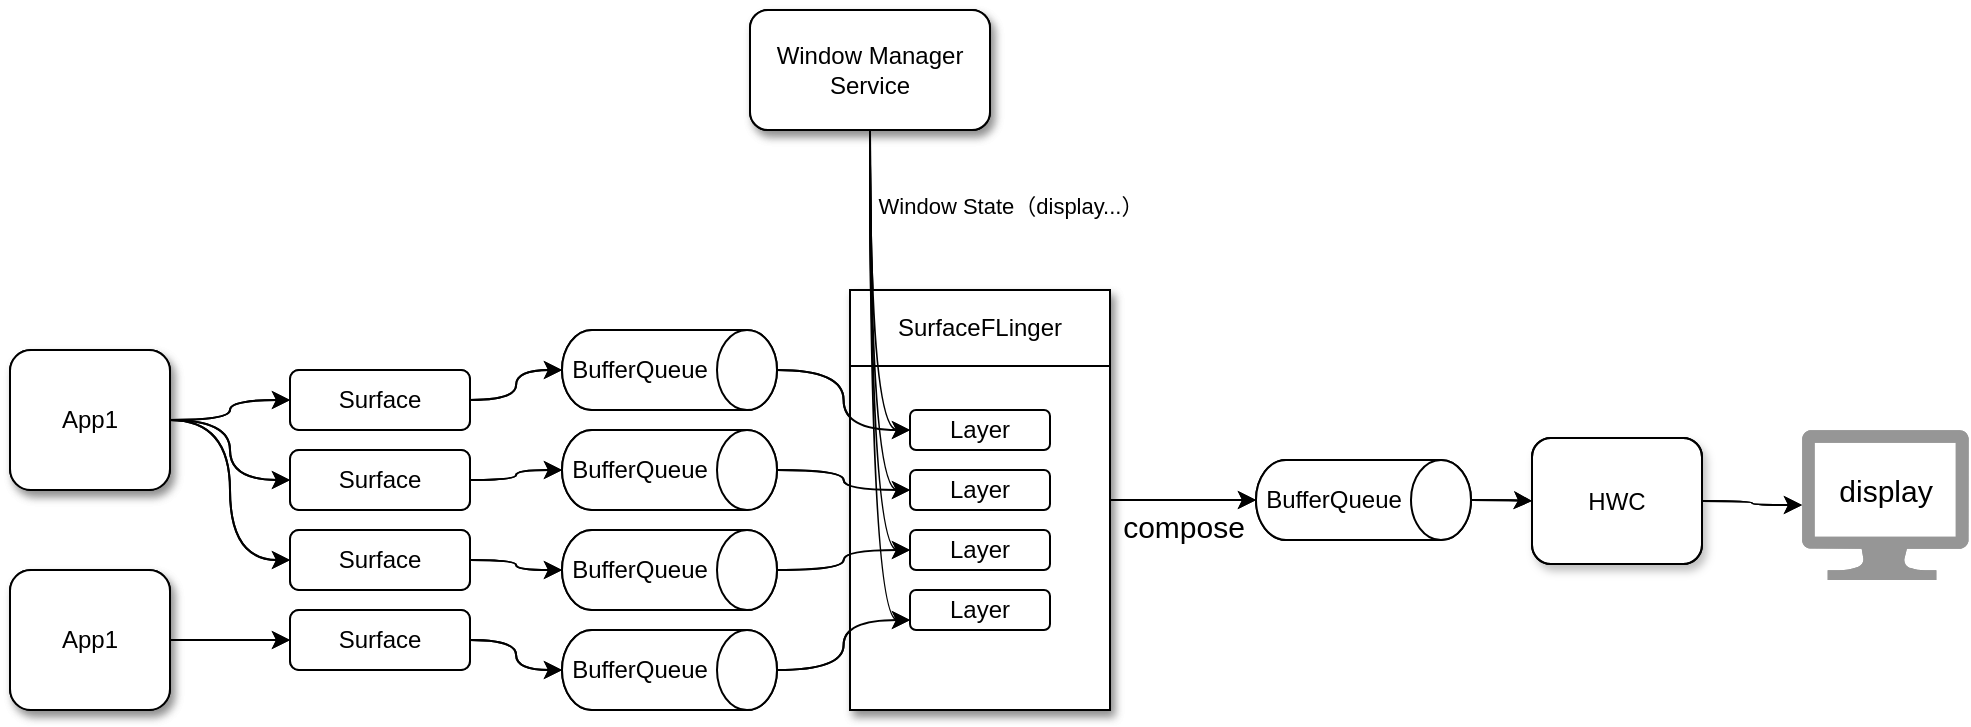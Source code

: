 <mxfile version="14.5.1" type="device"><diagram id="KfxRXx4p0NUKMPjaJz_G" name="第 1 页"><mxGraphModel dx="1322" dy="1377" grid="1" gridSize="10" guides="1" tooltips="1" connect="1" arrows="1" fold="1" page="1" pageScale="1" pageWidth="1654" pageHeight="2336" math="0" shadow="0"><root><mxCell id="0"/><mxCell id="1" parent="0"/><mxCell id="M2QyoOXlE_Hizz_GF3b5-8" style="edgeStyle=orthogonalEdgeStyle;rounded=0;orthogonalLoop=1;jettySize=auto;html=1;exitX=1;exitY=0.5;exitDx=0;exitDy=0;entryX=0;entryY=0.5;entryDx=0;entryDy=0;curved=1;labelBackgroundColor=#ffffff;" edge="1" parent="1" source="M2QyoOXlE_Hizz_GF3b5-1" target="M2QyoOXlE_Hizz_GF3b5-6"><mxGeometry relative="1" as="geometry"/></mxCell><mxCell id="M2QyoOXlE_Hizz_GF3b5-9" style="edgeStyle=orthogonalEdgeStyle;rounded=0;orthogonalLoop=1;jettySize=auto;html=1;exitX=1;exitY=0.5;exitDx=0;exitDy=0;entryX=0;entryY=0.5;entryDx=0;entryDy=0;curved=1;labelBackgroundColor=#ffffff;" edge="1" parent="1" source="M2QyoOXlE_Hizz_GF3b5-1" target="M2QyoOXlE_Hizz_GF3b5-4"><mxGeometry relative="1" as="geometry"/></mxCell><mxCell id="M2QyoOXlE_Hizz_GF3b5-10" style="edgeStyle=orthogonalEdgeStyle;rounded=0;orthogonalLoop=1;jettySize=auto;html=1;exitX=1;exitY=0.5;exitDx=0;exitDy=0;entryX=0;entryY=0.5;entryDx=0;entryDy=0;curved=1;labelBackgroundColor=#ffffff;" edge="1" parent="1" source="M2QyoOXlE_Hizz_GF3b5-1" target="M2QyoOXlE_Hizz_GF3b5-3"><mxGeometry relative="1" as="geometry"/></mxCell><mxCell id="M2QyoOXlE_Hizz_GF3b5-1" value="App1" style="rounded=1;whiteSpace=wrap;html=1;shadow=1;labelBackgroundColor=#ffffff;" vertex="1" parent="1"><mxGeometry x="40" y="310" width="80" height="70" as="geometry"/></mxCell><mxCell id="M2QyoOXlE_Hizz_GF3b5-7" style="edgeStyle=orthogonalEdgeStyle;rounded=0;orthogonalLoop=1;jettySize=auto;html=1;exitX=1;exitY=0.5;exitDx=0;exitDy=0;entryX=0;entryY=0.5;entryDx=0;entryDy=0;labelBackgroundColor=#ffffff;" edge="1" parent="1" source="M2QyoOXlE_Hizz_GF3b5-2" target="M2QyoOXlE_Hizz_GF3b5-5"><mxGeometry relative="1" as="geometry"/></mxCell><mxCell id="M2QyoOXlE_Hizz_GF3b5-2" value="App1" style="rounded=1;whiteSpace=wrap;html=1;shadow=1;labelBackgroundColor=#ffffff;" vertex="1" parent="1"><mxGeometry x="40" y="420" width="80" height="70" as="geometry"/></mxCell><mxCell id="M2QyoOXlE_Hizz_GF3b5-26" style="edgeStyle=orthogonalEdgeStyle;curved=1;rounded=0;orthogonalLoop=1;jettySize=auto;html=1;exitX=1;exitY=0.5;exitDx=0;exitDy=0;entryX=0.5;entryY=1;entryDx=0;entryDy=0;entryPerimeter=0;labelBackgroundColor=#ffffff;" edge="1" parent="1" source="M2QyoOXlE_Hizz_GF3b5-3" target="M2QyoOXlE_Hizz_GF3b5-12"><mxGeometry relative="1" as="geometry"/></mxCell><mxCell id="M2QyoOXlE_Hizz_GF3b5-3" value="Surface" style="rounded=1;whiteSpace=wrap;html=1;sketch=0;labelBackgroundColor=#ffffff;" vertex="1" parent="1"><mxGeometry x="180" y="320" width="90" height="30" as="geometry"/></mxCell><mxCell id="M2QyoOXlE_Hizz_GF3b5-27" style="edgeStyle=orthogonalEdgeStyle;curved=1;rounded=0;orthogonalLoop=1;jettySize=auto;html=1;exitX=1;exitY=0.5;exitDx=0;exitDy=0;entryX=0.5;entryY=1;entryDx=0;entryDy=0;entryPerimeter=0;labelBackgroundColor=#ffffff;" edge="1" parent="1" source="M2QyoOXlE_Hizz_GF3b5-4" target="M2QyoOXlE_Hizz_GF3b5-18"><mxGeometry relative="1" as="geometry"/></mxCell><mxCell id="M2QyoOXlE_Hizz_GF3b5-4" value="Surface" style="rounded=1;whiteSpace=wrap;html=1;sketch=0;labelBackgroundColor=#ffffff;" vertex="1" parent="1"><mxGeometry x="180" y="360" width="90" height="30" as="geometry"/></mxCell><mxCell id="M2QyoOXlE_Hizz_GF3b5-29" style="edgeStyle=orthogonalEdgeStyle;curved=1;rounded=0;orthogonalLoop=1;jettySize=auto;html=1;exitX=1;exitY=0.5;exitDx=0;exitDy=0;entryX=0.5;entryY=1;entryDx=0;entryDy=0;entryPerimeter=0;labelBackgroundColor=#ffffff;" edge="1" parent="1" source="M2QyoOXlE_Hizz_GF3b5-5" target="M2QyoOXlE_Hizz_GF3b5-24"><mxGeometry relative="1" as="geometry"/></mxCell><mxCell id="M2QyoOXlE_Hizz_GF3b5-5" value="Surface" style="rounded=1;whiteSpace=wrap;html=1;sketch=0;labelBackgroundColor=#ffffff;" vertex="1" parent="1"><mxGeometry x="180" y="440" width="90" height="30" as="geometry"/></mxCell><mxCell id="M2QyoOXlE_Hizz_GF3b5-28" style="edgeStyle=orthogonalEdgeStyle;curved=1;rounded=0;orthogonalLoop=1;jettySize=auto;html=1;exitX=1;exitY=0.5;exitDx=0;exitDy=0;entryX=0.5;entryY=1;entryDx=0;entryDy=0;entryPerimeter=0;labelBackgroundColor=#ffffff;" edge="1" parent="1" source="M2QyoOXlE_Hizz_GF3b5-6" target="M2QyoOXlE_Hizz_GF3b5-21"><mxGeometry relative="1" as="geometry"/></mxCell><mxCell id="M2QyoOXlE_Hizz_GF3b5-6" value="Surface" style="rounded=1;whiteSpace=wrap;html=1;sketch=0;labelBackgroundColor=#ffffff;" vertex="1" parent="1"><mxGeometry x="180" y="400" width="90" height="30" as="geometry"/></mxCell><mxCell id="M2QyoOXlE_Hizz_GF3b5-14" value="" style="group;labelBackgroundColor=#ffffff;" vertex="1" connectable="0" parent="1"><mxGeometry x="316" y="300" width="107.5" height="40" as="geometry"/></mxCell><mxCell id="M2QyoOXlE_Hizz_GF3b5-12" value="" style="shape=cylinder3;whiteSpace=wrap;html=1;boundedLbl=1;backgroundOutline=1;size=15;rotation=90;labelBackgroundColor=#ffffff;" vertex="1" parent="M2QyoOXlE_Hizz_GF3b5-14"><mxGeometry x="33.75" y="-33.75" width="40" height="107.5" as="geometry"/></mxCell><mxCell id="M2QyoOXlE_Hizz_GF3b5-13" value="BufferQueue" style="text;html=1;strokeColor=none;fillColor=none;align=center;verticalAlign=middle;whiteSpace=wrap;rounded=0;labelBackgroundColor=#ffffff;" vertex="1" parent="M2QyoOXlE_Hizz_GF3b5-14"><mxGeometry x="19" y="10" width="40" height="20" as="geometry"/></mxCell><mxCell id="M2QyoOXlE_Hizz_GF3b5-17" value="" style="group;labelBackgroundColor=#ffffff;" vertex="1" connectable="0" parent="1"><mxGeometry x="316" y="350" width="107.5" height="40" as="geometry"/></mxCell><mxCell id="M2QyoOXlE_Hizz_GF3b5-18" value="" style="shape=cylinder3;whiteSpace=wrap;html=1;boundedLbl=1;backgroundOutline=1;size=15;rotation=90;labelBackgroundColor=#ffffff;" vertex="1" parent="M2QyoOXlE_Hizz_GF3b5-17"><mxGeometry x="33.75" y="-33.75" width="40" height="107.5" as="geometry"/></mxCell><mxCell id="M2QyoOXlE_Hizz_GF3b5-19" value="BufferQueue" style="text;html=1;strokeColor=none;fillColor=none;align=center;verticalAlign=middle;whiteSpace=wrap;rounded=0;labelBackgroundColor=#ffffff;" vertex="1" parent="M2QyoOXlE_Hizz_GF3b5-17"><mxGeometry x="19" y="10" width="40" height="20" as="geometry"/></mxCell><mxCell id="M2QyoOXlE_Hizz_GF3b5-20" value="" style="group;labelBackgroundColor=#ffffff;" vertex="1" connectable="0" parent="1"><mxGeometry x="316" y="400" width="107.5" height="40" as="geometry"/></mxCell><mxCell id="M2QyoOXlE_Hizz_GF3b5-21" value="" style="shape=cylinder3;whiteSpace=wrap;html=1;boundedLbl=1;backgroundOutline=1;size=15;rotation=90;labelBackgroundColor=#ffffff;" vertex="1" parent="M2QyoOXlE_Hizz_GF3b5-20"><mxGeometry x="33.75" y="-33.75" width="40" height="107.5" as="geometry"/></mxCell><mxCell id="M2QyoOXlE_Hizz_GF3b5-22" value="BufferQueue" style="text;html=1;strokeColor=none;fillColor=none;align=center;verticalAlign=middle;whiteSpace=wrap;rounded=0;labelBackgroundColor=#ffffff;" vertex="1" parent="M2QyoOXlE_Hizz_GF3b5-20"><mxGeometry x="19" y="10" width="40" height="20" as="geometry"/></mxCell><mxCell id="M2QyoOXlE_Hizz_GF3b5-23" value="" style="group;labelBackgroundColor=#ffffff;" vertex="1" connectable="0" parent="1"><mxGeometry x="316" y="450" width="107.5" height="40" as="geometry"/></mxCell><mxCell id="M2QyoOXlE_Hizz_GF3b5-24" value="" style="shape=cylinder3;whiteSpace=wrap;html=1;boundedLbl=1;backgroundOutline=1;size=15;rotation=90;labelBackgroundColor=#ffffff;" vertex="1" parent="M2QyoOXlE_Hizz_GF3b5-23"><mxGeometry x="33.75" y="-33.75" width="40" height="107.5" as="geometry"/></mxCell><mxCell id="M2QyoOXlE_Hizz_GF3b5-25" value="BufferQueue" style="text;html=1;strokeColor=none;fillColor=none;align=center;verticalAlign=middle;whiteSpace=wrap;rounded=0;labelBackgroundColor=#ffffff;" vertex="1" parent="M2QyoOXlE_Hizz_GF3b5-23"><mxGeometry x="19" y="10" width="40" height="20" as="geometry"/></mxCell><mxCell id="M2QyoOXlE_Hizz_GF3b5-50" style="edgeStyle=orthogonalEdgeStyle;curved=1;rounded=0;orthogonalLoop=1;jettySize=auto;html=1;exitX=1;exitY=0.5;exitDx=0;exitDy=0;entryX=0.5;entryY=1;entryDx=0;entryDy=0;entryPerimeter=0;labelBackgroundColor=#ffffff;" edge="1" parent="1" source="M2QyoOXlE_Hizz_GF3b5-30" target="M2QyoOXlE_Hizz_GF3b5-45"><mxGeometry relative="1" as="geometry"/></mxCell><mxCell id="M2QyoOXlE_Hizz_GF3b5-30" value="" style="rounded=0;whiteSpace=wrap;html=1;shadow=1;labelBackgroundColor=#ffffff;" vertex="1" parent="1"><mxGeometry x="460" y="280" width="130" height="210" as="geometry"/></mxCell><mxCell id="M2QyoOXlE_Hizz_GF3b5-31" value="SurfaceFLinger" style="rounded=0;whiteSpace=wrap;html=1;labelBackgroundColor=#ffffff;" vertex="1" parent="1"><mxGeometry x="460" y="280" width="130" height="38" as="geometry"/></mxCell><mxCell id="M2QyoOXlE_Hizz_GF3b5-33" value="Layer" style="rounded=1;whiteSpace=wrap;html=1;labelBackgroundColor=#ffffff;" vertex="1" parent="1"><mxGeometry x="490" y="340" width="70" height="20" as="geometry"/></mxCell><mxCell id="M2QyoOXlE_Hizz_GF3b5-34" value="Layer" style="rounded=1;whiteSpace=wrap;html=1;labelBackgroundColor=#ffffff;" vertex="1" parent="1"><mxGeometry x="490" y="370" width="70" height="20" as="geometry"/></mxCell><mxCell id="M2QyoOXlE_Hizz_GF3b5-35" value="Layer" style="rounded=1;whiteSpace=wrap;html=1;labelBackgroundColor=#ffffff;" vertex="1" parent="1"><mxGeometry x="490" y="400" width="70" height="20" as="geometry"/></mxCell><mxCell id="M2QyoOXlE_Hizz_GF3b5-36" value="Layer" style="rounded=1;whiteSpace=wrap;html=1;labelBackgroundColor=#ffffff;" vertex="1" parent="1"><mxGeometry x="490" y="430" width="70" height="20" as="geometry"/></mxCell><mxCell id="M2QyoOXlE_Hizz_GF3b5-37" style="edgeStyle=orthogonalEdgeStyle;curved=1;rounded=0;orthogonalLoop=1;jettySize=auto;html=1;exitX=0.5;exitY=0;exitDx=0;exitDy=0;exitPerimeter=0;entryX=0;entryY=0.5;entryDx=0;entryDy=0;labelBackgroundColor=#ffffff;" edge="1" parent="1" source="M2QyoOXlE_Hizz_GF3b5-12" target="M2QyoOXlE_Hizz_GF3b5-33"><mxGeometry relative="1" as="geometry"/></mxCell><mxCell id="M2QyoOXlE_Hizz_GF3b5-38" style="edgeStyle=orthogonalEdgeStyle;curved=1;rounded=0;orthogonalLoop=1;jettySize=auto;html=1;exitX=0.5;exitY=0;exitDx=0;exitDy=0;exitPerimeter=0;entryX=0;entryY=0.5;entryDx=0;entryDy=0;labelBackgroundColor=#ffffff;" edge="1" parent="1" source="M2QyoOXlE_Hizz_GF3b5-18" target="M2QyoOXlE_Hizz_GF3b5-34"><mxGeometry relative="1" as="geometry"/></mxCell><mxCell id="M2QyoOXlE_Hizz_GF3b5-39" style="edgeStyle=orthogonalEdgeStyle;curved=1;rounded=0;orthogonalLoop=1;jettySize=auto;html=1;exitX=0.5;exitY=0;exitDx=0;exitDy=0;exitPerimeter=0;entryX=0;entryY=0.5;entryDx=0;entryDy=0;labelBackgroundColor=#ffffff;" edge="1" parent="1" source="M2QyoOXlE_Hizz_GF3b5-21" target="M2QyoOXlE_Hizz_GF3b5-35"><mxGeometry relative="1" as="geometry"/></mxCell><mxCell id="M2QyoOXlE_Hizz_GF3b5-40" style="edgeStyle=orthogonalEdgeStyle;curved=1;rounded=0;orthogonalLoop=1;jettySize=auto;html=1;exitX=0.5;exitY=0;exitDx=0;exitDy=0;exitPerimeter=0;entryX=0;entryY=0.75;entryDx=0;entryDy=0;labelBackgroundColor=#ffffff;" edge="1" parent="1" source="M2QyoOXlE_Hizz_GF3b5-24" target="M2QyoOXlE_Hizz_GF3b5-36"><mxGeometry relative="1" as="geometry"/></mxCell><mxCell id="M2QyoOXlE_Hizz_GF3b5-42" style="edgeStyle=orthogonalEdgeStyle;curved=1;rounded=0;orthogonalLoop=1;jettySize=auto;html=1;exitX=0.5;exitY=1;exitDx=0;exitDy=0;entryX=0;entryY=0.5;entryDx=0;entryDy=0;labelBackgroundColor=#ffffff;" edge="1" parent="1" source="M2QyoOXlE_Hizz_GF3b5-41" target="M2QyoOXlE_Hizz_GF3b5-33"><mxGeometry relative="1" as="geometry"/></mxCell><mxCell id="M2QyoOXlE_Hizz_GF3b5-43" value="Window State（display...）" style="edgeLabel;html=1;align=center;verticalAlign=middle;resizable=0;points=[];labelBackgroundColor=#ffffff;" vertex="1" connectable="0" parent="M2QyoOXlE_Hizz_GF3b5-42"><mxGeometry x="-0.553" y="2" relative="1" as="geometry"><mxPoint x="67.99" as="offset"/></mxGeometry></mxCell><mxCell id="M2QyoOXlE_Hizz_GF3b5-57" style="edgeStyle=orthogonalEdgeStyle;curved=1;rounded=0;orthogonalLoop=1;jettySize=auto;html=1;exitX=0.5;exitY=1;exitDx=0;exitDy=0;entryX=0;entryY=0.5;entryDx=0;entryDy=0;fontSize=15;labelBackgroundColor=#ffffff;" edge="1" parent="1" source="M2QyoOXlE_Hizz_GF3b5-41" target="M2QyoOXlE_Hizz_GF3b5-34"><mxGeometry relative="1" as="geometry"/></mxCell><mxCell id="M2QyoOXlE_Hizz_GF3b5-58" style="edgeStyle=orthogonalEdgeStyle;curved=1;rounded=0;orthogonalLoop=1;jettySize=auto;html=1;exitX=0.5;exitY=1;exitDx=0;exitDy=0;entryX=0;entryY=0.5;entryDx=0;entryDy=0;fontSize=15;labelBackgroundColor=#ffffff;" edge="1" parent="1" source="M2QyoOXlE_Hizz_GF3b5-41" target="M2QyoOXlE_Hizz_GF3b5-35"><mxGeometry relative="1" as="geometry"/></mxCell><mxCell id="M2QyoOXlE_Hizz_GF3b5-59" style="edgeStyle=orthogonalEdgeStyle;curved=1;rounded=0;orthogonalLoop=1;jettySize=auto;html=1;exitX=0.5;exitY=1;exitDx=0;exitDy=0;entryX=0;entryY=0.75;entryDx=0;entryDy=0;fontSize=15;labelBackgroundColor=#ffffff;" edge="1" parent="1" source="M2QyoOXlE_Hizz_GF3b5-41" target="M2QyoOXlE_Hizz_GF3b5-36"><mxGeometry relative="1" as="geometry"/></mxCell><mxCell id="M2QyoOXlE_Hizz_GF3b5-41" value="Window Manager Service" style="rounded=1;whiteSpace=wrap;html=1;shadow=1;labelBackgroundColor=#ffffff;" vertex="1" parent="1"><mxGeometry x="410" y="140" width="120" height="60" as="geometry"/></mxCell><mxCell id="M2QyoOXlE_Hizz_GF3b5-44" value="" style="group;shadow=0;labelBackgroundColor=#ffffff;" vertex="1" connectable="0" parent="1"><mxGeometry x="656" y="365" width="107.5" height="40" as="geometry"/></mxCell><mxCell id="M2QyoOXlE_Hizz_GF3b5-45" value="" style="shape=cylinder3;whiteSpace=wrap;html=1;boundedLbl=1;backgroundOutline=1;size=15;rotation=90;labelBackgroundColor=#ffffff;" vertex="1" parent="M2QyoOXlE_Hizz_GF3b5-44"><mxGeometry x="40.75" y="-33.75" width="40" height="107.5" as="geometry"/></mxCell><mxCell id="M2QyoOXlE_Hizz_GF3b5-46" value="BufferQueue" style="text;html=1;strokeColor=none;fillColor=none;align=center;verticalAlign=middle;whiteSpace=wrap;rounded=0;labelBackgroundColor=#ffffff;" vertex="1" parent="M2QyoOXlE_Hizz_GF3b5-44"><mxGeometry x="26" y="10" width="40" height="20" as="geometry"/></mxCell><mxCell id="M2QyoOXlE_Hizz_GF3b5-55" style="edgeStyle=orthogonalEdgeStyle;curved=1;rounded=0;orthogonalLoop=1;jettySize=auto;html=1;exitX=1;exitY=0.5;exitDx=0;exitDy=0;entryX=0;entryY=0.5;entryDx=0;entryDy=0;entryPerimeter=0;labelBackgroundColor=#ffffff;" edge="1" parent="1" source="M2QyoOXlE_Hizz_GF3b5-47" target="M2QyoOXlE_Hizz_GF3b5-53"><mxGeometry relative="1" as="geometry"/></mxCell><mxCell id="M2QyoOXlE_Hizz_GF3b5-47" value="HWC" style="rounded=1;whiteSpace=wrap;html=1;shadow=1;labelBackgroundColor=#ffffff;" vertex="1" parent="1"><mxGeometry x="801" y="354" width="85" height="63" as="geometry"/></mxCell><mxCell id="M2QyoOXlE_Hizz_GF3b5-51" style="edgeStyle=orthogonalEdgeStyle;curved=1;rounded=0;orthogonalLoop=1;jettySize=auto;html=1;exitX=0.5;exitY=0;exitDx=0;exitDy=0;exitPerimeter=0;labelBackgroundColor=#ffffff;" edge="1" parent="1" source="M2QyoOXlE_Hizz_GF3b5-45" target="M2QyoOXlE_Hizz_GF3b5-47"><mxGeometry relative="1" as="geometry"/></mxCell><mxCell id="M2QyoOXlE_Hizz_GF3b5-53" value="" style="aspect=fixed;pointerEvents=1;shadow=0;dashed=0;html=1;labelPosition=center;verticalLabelPosition=bottom;verticalAlign=top;align=center;shape=mxgraph.azure.computer;rounded=0;fillColor=#969696;strokeColor=none;labelBackgroundColor=#ffffff;" vertex="1" parent="1"><mxGeometry x="936" y="350" width="83.33" height="75" as="geometry"/></mxCell><mxCell id="M2QyoOXlE_Hizz_GF3b5-54" value="display" style="text;html=1;fillColor=none;align=center;verticalAlign=middle;whiteSpace=wrap;rounded=0;fontSize=15;labelBackgroundColor=#ffffff;" vertex="1" parent="1"><mxGeometry x="958" y="370" width="40" height="20" as="geometry"/></mxCell><mxCell id="M2QyoOXlE_Hizz_GF3b5-56" value="compose" style="text;html=1;strokeColor=none;fillColor=none;align=center;verticalAlign=middle;whiteSpace=wrap;rounded=0;fontSize=15;labelBackgroundColor=#ffffff;" vertex="1" parent="1"><mxGeometry x="607" y="388" width="40" height="20" as="geometry"/></mxCell><mxCell id="M2QyoOXlE_Hizz_GF3b5-62" style="edgeStyle=orthogonalEdgeStyle;rounded=0;orthogonalLoop=1;jettySize=auto;html=1;exitX=1;exitY=0.5;exitDx=0;exitDy=0;entryX=0;entryY=0.5;entryDx=0;entryDy=0;curved=1;labelBackgroundColor=#ffffff;" edge="1" source="M2QyoOXlE_Hizz_GF3b5-65" target="M2QyoOXlE_Hizz_GF3b5-75" parent="1"><mxGeometry relative="1" as="geometry"/></mxCell><mxCell id="M2QyoOXlE_Hizz_GF3b5-63" style="edgeStyle=orthogonalEdgeStyle;rounded=0;orthogonalLoop=1;jettySize=auto;html=1;exitX=1;exitY=0.5;exitDx=0;exitDy=0;entryX=0;entryY=0.5;entryDx=0;entryDy=0;curved=1;labelBackgroundColor=#ffffff;" edge="1" source="M2QyoOXlE_Hizz_GF3b5-65" target="M2QyoOXlE_Hizz_GF3b5-71" parent="1"><mxGeometry relative="1" as="geometry"/></mxCell><mxCell id="M2QyoOXlE_Hizz_GF3b5-64" style="edgeStyle=orthogonalEdgeStyle;rounded=0;orthogonalLoop=1;jettySize=auto;html=1;exitX=1;exitY=0.5;exitDx=0;exitDy=0;entryX=0;entryY=0.5;entryDx=0;entryDy=0;curved=1;labelBackgroundColor=#ffffff;" edge="1" source="M2QyoOXlE_Hizz_GF3b5-65" target="M2QyoOXlE_Hizz_GF3b5-69" parent="1"><mxGeometry relative="1" as="geometry"/></mxCell><mxCell id="M2QyoOXlE_Hizz_GF3b5-65" value="App1" style="rounded=1;whiteSpace=wrap;html=1;shadow=1;labelBackgroundColor=#ffffff;" vertex="1" parent="1"><mxGeometry x="40" y="310" width="80" height="70" as="geometry"/></mxCell><mxCell id="M2QyoOXlE_Hizz_GF3b5-66" style="edgeStyle=orthogonalEdgeStyle;rounded=0;orthogonalLoop=1;jettySize=auto;html=1;exitX=1;exitY=0.5;exitDx=0;exitDy=0;entryX=0;entryY=0.5;entryDx=0;entryDy=0;labelBackgroundColor=#ffffff;" edge="1" source="M2QyoOXlE_Hizz_GF3b5-67" target="M2QyoOXlE_Hizz_GF3b5-73" parent="1"><mxGeometry relative="1" as="geometry"/></mxCell><mxCell id="M2QyoOXlE_Hizz_GF3b5-67" value="App1" style="rounded=1;whiteSpace=wrap;html=1;shadow=1;labelBackgroundColor=#ffffff;" vertex="1" parent="1"><mxGeometry x="40" y="420" width="80" height="70" as="geometry"/></mxCell><mxCell id="M2QyoOXlE_Hizz_GF3b5-68" style="edgeStyle=orthogonalEdgeStyle;curved=1;rounded=0;orthogonalLoop=1;jettySize=auto;html=1;exitX=1;exitY=0.5;exitDx=0;exitDy=0;entryX=0.5;entryY=1;entryDx=0;entryDy=0;entryPerimeter=0;labelBackgroundColor=#ffffff;" edge="1" source="M2QyoOXlE_Hizz_GF3b5-69" target="M2QyoOXlE_Hizz_GF3b5-77" parent="1"><mxGeometry relative="1" as="geometry"/></mxCell><mxCell id="M2QyoOXlE_Hizz_GF3b5-69" value="Surface" style="rounded=1;whiteSpace=wrap;html=1;sketch=0;labelBackgroundColor=#ffffff;" vertex="1" parent="1"><mxGeometry x="180" y="320" width="90" height="30" as="geometry"/></mxCell><mxCell id="M2QyoOXlE_Hizz_GF3b5-70" style="edgeStyle=orthogonalEdgeStyle;curved=1;rounded=0;orthogonalLoop=1;jettySize=auto;html=1;exitX=1;exitY=0.5;exitDx=0;exitDy=0;entryX=0.5;entryY=1;entryDx=0;entryDy=0;entryPerimeter=0;labelBackgroundColor=#ffffff;" edge="1" source="M2QyoOXlE_Hizz_GF3b5-71" target="M2QyoOXlE_Hizz_GF3b5-80" parent="1"><mxGeometry relative="1" as="geometry"/></mxCell><mxCell id="M2QyoOXlE_Hizz_GF3b5-71" value="Surface" style="rounded=1;whiteSpace=wrap;html=1;sketch=0;labelBackgroundColor=#ffffff;" vertex="1" parent="1"><mxGeometry x="180" y="360" width="90" height="30" as="geometry"/></mxCell><mxCell id="M2QyoOXlE_Hizz_GF3b5-72" style="edgeStyle=orthogonalEdgeStyle;curved=1;rounded=0;orthogonalLoop=1;jettySize=auto;html=1;exitX=1;exitY=0.5;exitDx=0;exitDy=0;entryX=0.5;entryY=1;entryDx=0;entryDy=0;entryPerimeter=0;labelBackgroundColor=#ffffff;" edge="1" source="M2QyoOXlE_Hizz_GF3b5-73" target="M2QyoOXlE_Hizz_GF3b5-86" parent="1"><mxGeometry relative="1" as="geometry"/></mxCell><mxCell id="M2QyoOXlE_Hizz_GF3b5-73" value="Surface" style="rounded=1;whiteSpace=wrap;html=1;sketch=0;labelBackgroundColor=#ffffff;" vertex="1" parent="1"><mxGeometry x="180" y="440" width="90" height="30" as="geometry"/></mxCell><mxCell id="M2QyoOXlE_Hizz_GF3b5-74" style="edgeStyle=orthogonalEdgeStyle;curved=1;rounded=0;orthogonalLoop=1;jettySize=auto;html=1;exitX=1;exitY=0.5;exitDx=0;exitDy=0;entryX=0.5;entryY=1;entryDx=0;entryDy=0;entryPerimeter=0;labelBackgroundColor=#ffffff;" edge="1" source="M2QyoOXlE_Hizz_GF3b5-75" target="M2QyoOXlE_Hizz_GF3b5-83" parent="1"><mxGeometry relative="1" as="geometry"/></mxCell><mxCell id="M2QyoOXlE_Hizz_GF3b5-75" value="Surface" style="rounded=1;whiteSpace=wrap;html=1;sketch=0;labelBackgroundColor=#ffffff;" vertex="1" parent="1"><mxGeometry x="180" y="400" width="90" height="30" as="geometry"/></mxCell><mxCell id="M2QyoOXlE_Hizz_GF3b5-76" value="" style="group;labelBackgroundColor=#ffffff;" vertex="1" connectable="0" parent="1"><mxGeometry x="316" y="300" width="107.5" height="40" as="geometry"/></mxCell><mxCell id="M2QyoOXlE_Hizz_GF3b5-77" value="" style="shape=cylinder3;whiteSpace=wrap;html=1;boundedLbl=1;backgroundOutline=1;size=15;rotation=90;labelBackgroundColor=#ffffff;" vertex="1" parent="M2QyoOXlE_Hizz_GF3b5-76"><mxGeometry x="33.75" y="-33.75" width="40" height="107.5" as="geometry"/></mxCell><mxCell id="M2QyoOXlE_Hizz_GF3b5-78" value="BufferQueue" style="text;html=1;strokeColor=none;fillColor=none;align=center;verticalAlign=middle;whiteSpace=wrap;rounded=0;labelBackgroundColor=#ffffff;" vertex="1" parent="M2QyoOXlE_Hizz_GF3b5-76"><mxGeometry x="19" y="10" width="40" height="20" as="geometry"/></mxCell><mxCell id="M2QyoOXlE_Hizz_GF3b5-79" value="" style="group;labelBackgroundColor=#ffffff;" vertex="1" connectable="0" parent="1"><mxGeometry x="316" y="350" width="107.5" height="40" as="geometry"/></mxCell><mxCell id="M2QyoOXlE_Hizz_GF3b5-80" value="" style="shape=cylinder3;whiteSpace=wrap;html=1;boundedLbl=1;backgroundOutline=1;size=15;rotation=90;labelBackgroundColor=#ffffff;" vertex="1" parent="M2QyoOXlE_Hizz_GF3b5-79"><mxGeometry x="33.75" y="-33.75" width="40" height="107.5" as="geometry"/></mxCell><mxCell id="M2QyoOXlE_Hizz_GF3b5-81" value="BufferQueue" style="text;html=1;strokeColor=none;fillColor=none;align=center;verticalAlign=middle;whiteSpace=wrap;rounded=0;labelBackgroundColor=#ffffff;" vertex="1" parent="M2QyoOXlE_Hizz_GF3b5-79"><mxGeometry x="19" y="10" width="40" height="20" as="geometry"/></mxCell><mxCell id="M2QyoOXlE_Hizz_GF3b5-82" value="" style="group;labelBackgroundColor=#ffffff;" vertex="1" connectable="0" parent="1"><mxGeometry x="316" y="400" width="107.5" height="40" as="geometry"/></mxCell><mxCell id="M2QyoOXlE_Hizz_GF3b5-83" value="" style="shape=cylinder3;whiteSpace=wrap;html=1;boundedLbl=1;backgroundOutline=1;size=15;rotation=90;labelBackgroundColor=#ffffff;" vertex="1" parent="M2QyoOXlE_Hizz_GF3b5-82"><mxGeometry x="33.75" y="-33.75" width="40" height="107.5" as="geometry"/></mxCell><mxCell id="M2QyoOXlE_Hizz_GF3b5-84" value="BufferQueue" style="text;html=1;strokeColor=none;fillColor=none;align=center;verticalAlign=middle;whiteSpace=wrap;rounded=0;labelBackgroundColor=#ffffff;" vertex="1" parent="M2QyoOXlE_Hizz_GF3b5-82"><mxGeometry x="19" y="10" width="40" height="20" as="geometry"/></mxCell><mxCell id="M2QyoOXlE_Hizz_GF3b5-85" value="" style="group;labelBackgroundColor=#ffffff;" vertex="1" connectable="0" parent="1"><mxGeometry x="316" y="450" width="107.5" height="40" as="geometry"/></mxCell><mxCell id="M2QyoOXlE_Hizz_GF3b5-86" value="" style="shape=cylinder3;whiteSpace=wrap;html=1;boundedLbl=1;backgroundOutline=1;size=15;rotation=90;labelBackgroundColor=#ffffff;" vertex="1" parent="M2QyoOXlE_Hizz_GF3b5-85"><mxGeometry x="33.75" y="-33.75" width="40" height="107.5" as="geometry"/></mxCell><mxCell id="M2QyoOXlE_Hizz_GF3b5-87" value="BufferQueue" style="text;html=1;strokeColor=none;fillColor=none;align=center;verticalAlign=middle;whiteSpace=wrap;rounded=0;labelBackgroundColor=#ffffff;" vertex="1" parent="M2QyoOXlE_Hizz_GF3b5-85"><mxGeometry x="19" y="10" width="40" height="20" as="geometry"/></mxCell><mxCell id="M2QyoOXlE_Hizz_GF3b5-88" style="edgeStyle=orthogonalEdgeStyle;curved=1;rounded=0;orthogonalLoop=1;jettySize=auto;html=1;exitX=1;exitY=0.5;exitDx=0;exitDy=0;entryX=0.5;entryY=1;entryDx=0;entryDy=0;entryPerimeter=0;labelBackgroundColor=#ffffff;" edge="1" source="M2QyoOXlE_Hizz_GF3b5-89" target="M2QyoOXlE_Hizz_GF3b5-106" parent="1"><mxGeometry relative="1" as="geometry"/></mxCell><mxCell id="M2QyoOXlE_Hizz_GF3b5-89" value="" style="rounded=0;whiteSpace=wrap;html=1;shadow=1;labelBackgroundColor=#ffffff;" vertex="1" parent="1"><mxGeometry x="460" y="280" width="130" height="210" as="geometry"/></mxCell><mxCell id="M2QyoOXlE_Hizz_GF3b5-90" value="SurfaceFLinger" style="rounded=0;whiteSpace=wrap;html=1;labelBackgroundColor=#ffffff;" vertex="1" parent="1"><mxGeometry x="460" y="280" width="130" height="38" as="geometry"/></mxCell><mxCell id="M2QyoOXlE_Hizz_GF3b5-91" value="Layer" style="rounded=1;whiteSpace=wrap;html=1;labelBackgroundColor=#ffffff;" vertex="1" parent="1"><mxGeometry x="490" y="340" width="70" height="20" as="geometry"/></mxCell><mxCell id="M2QyoOXlE_Hizz_GF3b5-92" value="Layer" style="rounded=1;whiteSpace=wrap;html=1;labelBackgroundColor=#ffffff;" vertex="1" parent="1"><mxGeometry x="490" y="370" width="70" height="20" as="geometry"/></mxCell><mxCell id="M2QyoOXlE_Hizz_GF3b5-93" value="Layer" style="rounded=1;whiteSpace=wrap;html=1;labelBackgroundColor=#ffffff;" vertex="1" parent="1"><mxGeometry x="490" y="400" width="70" height="20" as="geometry"/></mxCell><mxCell id="M2QyoOXlE_Hizz_GF3b5-94" value="Layer" style="rounded=1;whiteSpace=wrap;html=1;labelBackgroundColor=#ffffff;" vertex="1" parent="1"><mxGeometry x="490" y="430" width="70" height="20" as="geometry"/></mxCell><mxCell id="M2QyoOXlE_Hizz_GF3b5-95" style="edgeStyle=orthogonalEdgeStyle;curved=1;rounded=0;orthogonalLoop=1;jettySize=auto;html=1;exitX=0.5;exitY=0;exitDx=0;exitDy=0;exitPerimeter=0;entryX=0;entryY=0.5;entryDx=0;entryDy=0;labelBackgroundColor=#ffffff;" edge="1" source="M2QyoOXlE_Hizz_GF3b5-77" target="M2QyoOXlE_Hizz_GF3b5-91" parent="1"><mxGeometry relative="1" as="geometry"/></mxCell><mxCell id="M2QyoOXlE_Hizz_GF3b5-96" style="edgeStyle=orthogonalEdgeStyle;curved=1;rounded=0;orthogonalLoop=1;jettySize=auto;html=1;exitX=0.5;exitY=0;exitDx=0;exitDy=0;exitPerimeter=0;entryX=0;entryY=0.5;entryDx=0;entryDy=0;labelBackgroundColor=#ffffff;" edge="1" source="M2QyoOXlE_Hizz_GF3b5-80" target="M2QyoOXlE_Hizz_GF3b5-92" parent="1"><mxGeometry relative="1" as="geometry"/></mxCell><mxCell id="M2QyoOXlE_Hizz_GF3b5-97" style="edgeStyle=orthogonalEdgeStyle;curved=1;rounded=0;orthogonalLoop=1;jettySize=auto;html=1;exitX=0.5;exitY=0;exitDx=0;exitDy=0;exitPerimeter=0;entryX=0;entryY=0.5;entryDx=0;entryDy=0;labelBackgroundColor=#ffffff;" edge="1" source="M2QyoOXlE_Hizz_GF3b5-83" target="M2QyoOXlE_Hizz_GF3b5-93" parent="1"><mxGeometry relative="1" as="geometry"/></mxCell><mxCell id="M2QyoOXlE_Hizz_GF3b5-98" style="edgeStyle=orthogonalEdgeStyle;curved=1;rounded=0;orthogonalLoop=1;jettySize=auto;html=1;exitX=0.5;exitY=0;exitDx=0;exitDy=0;exitPerimeter=0;entryX=0;entryY=0.75;entryDx=0;entryDy=0;labelBackgroundColor=#ffffff;" edge="1" source="M2QyoOXlE_Hizz_GF3b5-86" target="M2QyoOXlE_Hizz_GF3b5-94" parent="1"><mxGeometry relative="1" as="geometry"/></mxCell><mxCell id="M2QyoOXlE_Hizz_GF3b5-99" style="edgeStyle=orthogonalEdgeStyle;curved=1;rounded=0;orthogonalLoop=1;jettySize=auto;html=1;exitX=0.5;exitY=1;exitDx=0;exitDy=0;entryX=0;entryY=0.5;entryDx=0;entryDy=0;labelBackgroundColor=#ffffff;" edge="1" source="M2QyoOXlE_Hizz_GF3b5-104" target="M2QyoOXlE_Hizz_GF3b5-91" parent="1"><mxGeometry relative="1" as="geometry"/></mxCell><mxCell id="M2QyoOXlE_Hizz_GF3b5-100" value="Window State（display...）" style="edgeLabel;html=1;align=center;verticalAlign=middle;resizable=0;points=[];labelBackgroundColor=#ffffff;" vertex="1" connectable="0" parent="M2QyoOXlE_Hizz_GF3b5-99"><mxGeometry x="-0.553" y="2" relative="1" as="geometry"><mxPoint x="67.99" as="offset"/></mxGeometry></mxCell><mxCell id="M2QyoOXlE_Hizz_GF3b5-101" style="edgeStyle=orthogonalEdgeStyle;curved=1;rounded=0;orthogonalLoop=1;jettySize=auto;html=1;exitX=0.5;exitY=1;exitDx=0;exitDy=0;entryX=0;entryY=0.5;entryDx=0;entryDy=0;fontSize=15;labelBackgroundColor=#ffffff;" edge="1" source="M2QyoOXlE_Hizz_GF3b5-104" target="M2QyoOXlE_Hizz_GF3b5-92" parent="1"><mxGeometry relative="1" as="geometry"/></mxCell><mxCell id="M2QyoOXlE_Hizz_GF3b5-102" style="edgeStyle=orthogonalEdgeStyle;curved=1;rounded=0;orthogonalLoop=1;jettySize=auto;html=1;exitX=0.5;exitY=1;exitDx=0;exitDy=0;entryX=0;entryY=0.5;entryDx=0;entryDy=0;fontSize=15;labelBackgroundColor=#ffffff;" edge="1" source="M2QyoOXlE_Hizz_GF3b5-104" target="M2QyoOXlE_Hizz_GF3b5-93" parent="1"><mxGeometry relative="1" as="geometry"/></mxCell><mxCell id="M2QyoOXlE_Hizz_GF3b5-103" style="edgeStyle=orthogonalEdgeStyle;curved=1;rounded=0;orthogonalLoop=1;jettySize=auto;html=1;exitX=0.5;exitY=1;exitDx=0;exitDy=0;entryX=0;entryY=0.75;entryDx=0;entryDy=0;fontSize=15;labelBackgroundColor=#ffffff;" edge="1" source="M2QyoOXlE_Hizz_GF3b5-104" target="M2QyoOXlE_Hizz_GF3b5-94" parent="1"><mxGeometry relative="1" as="geometry"/></mxCell><mxCell id="M2QyoOXlE_Hizz_GF3b5-104" value="Window Manager Service" style="rounded=1;whiteSpace=wrap;html=1;shadow=1;labelBackgroundColor=#ffffff;" vertex="1" parent="1"><mxGeometry x="410" y="140" width="120" height="60" as="geometry"/></mxCell><mxCell id="M2QyoOXlE_Hizz_GF3b5-105" value="" style="group;shadow=0;labelBackgroundColor=#ffffff;" vertex="1" connectable="0" parent="1"><mxGeometry x="656" y="365" width="107.5" height="40" as="geometry"/></mxCell><mxCell id="M2QyoOXlE_Hizz_GF3b5-106" value="" style="shape=cylinder3;whiteSpace=wrap;html=1;boundedLbl=1;backgroundOutline=1;size=15;rotation=90;labelBackgroundColor=#ffffff;" vertex="1" parent="M2QyoOXlE_Hizz_GF3b5-105"><mxGeometry x="40.75" y="-33.75" width="40" height="107.5" as="geometry"/></mxCell><mxCell id="M2QyoOXlE_Hizz_GF3b5-107" value="BufferQueue" style="text;html=1;strokeColor=none;fillColor=none;align=center;verticalAlign=middle;whiteSpace=wrap;rounded=0;labelBackgroundColor=#ffffff;" vertex="1" parent="M2QyoOXlE_Hizz_GF3b5-105"><mxGeometry x="26" y="10" width="40" height="20" as="geometry"/></mxCell><mxCell id="M2QyoOXlE_Hizz_GF3b5-108" style="edgeStyle=orthogonalEdgeStyle;curved=1;rounded=0;orthogonalLoop=1;jettySize=auto;html=1;exitX=1;exitY=0.5;exitDx=0;exitDy=0;entryX=0;entryY=0.5;entryDx=0;entryDy=0;entryPerimeter=0;labelBackgroundColor=#ffffff;" edge="1" source="M2QyoOXlE_Hizz_GF3b5-109" target="M2QyoOXlE_Hizz_GF3b5-111" parent="1"><mxGeometry relative="1" as="geometry"/></mxCell><mxCell id="M2QyoOXlE_Hizz_GF3b5-109" value="HWC" style="rounded=1;whiteSpace=wrap;html=1;shadow=0;sketch=0;labelBackgroundColor=#ffffff;fillColor=none;" vertex="1" parent="1"><mxGeometry x="801" y="354" width="85" height="63" as="geometry"/></mxCell><mxCell id="M2QyoOXlE_Hizz_GF3b5-110" style="edgeStyle=orthogonalEdgeStyle;curved=1;rounded=0;orthogonalLoop=1;jettySize=auto;html=1;exitX=0.5;exitY=0;exitDx=0;exitDy=0;exitPerimeter=0;labelBackgroundColor=#ffffff;" edge="1" source="M2QyoOXlE_Hizz_GF3b5-106" target="M2QyoOXlE_Hizz_GF3b5-109" parent="1"><mxGeometry relative="1" as="geometry"/></mxCell><mxCell id="M2QyoOXlE_Hizz_GF3b5-111" value="" style="aspect=fixed;pointerEvents=1;shadow=0;dashed=0;html=1;labelPosition=center;verticalLabelPosition=bottom;verticalAlign=top;align=center;shape=mxgraph.azure.computer;rounded=0;fillColor=#969696;strokeColor=none;labelBackgroundColor=#ffffff;" vertex="1" parent="1"><mxGeometry x="936" y="350" width="83.33" height="75" as="geometry"/></mxCell><mxCell id="M2QyoOXlE_Hizz_GF3b5-112" value="display" style="text;html=1;fillColor=none;align=center;verticalAlign=middle;whiteSpace=wrap;rounded=0;fontSize=15;labelBackgroundColor=#ffffff;" vertex="1" parent="1"><mxGeometry x="958" y="370" width="40" height="20" as="geometry"/></mxCell></root></mxGraphModel></diagram></mxfile>